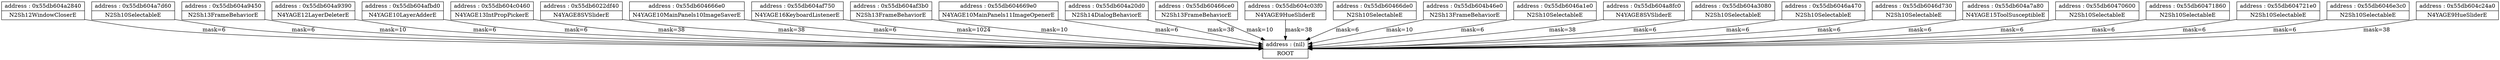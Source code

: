 digraph {
	node [shape=record]
	"node(nil)" [label = "{address : (nil) | ROOT}"];

	"node0x55db604a2840" -> "node(nil)" [color=black, label="mask=6"];
	"node0x55db604a7d60" -> "node(nil)" [color=black, label="mask=6"];
	"node0x55db604a9450" -> "node(nil)" [color=black, label="mask=10"];
	"node0x55db604a9390" -> "node(nil)" [color=black, label="mask=6"];
	"node0x55db604afbd0" -> "node(nil)" [color=black, label="mask=6"];
	"node0x55db604c0460" -> "node(nil)" [color=black, label="mask=38"];
	"node0x55db6022df40" -> "node(nil)" [color=black, label="mask=38"];
	"node0x55db604666e0" -> "node(nil)" [color=black, label="mask=6"];
	"node0x55db604af750" -> "node(nil)" [color=black, label="mask=1024"];
	"node0x55db604af3b0" -> "node(nil)" [color=black, label="mask=10"];
	"node0x55db604669e0" -> "node(nil)" [color=black, label="mask=6"];
	"node0x55db604a20d0" -> "node(nil)" [color=black, label="mask=38"];
	"node0x55db60466ce0" -> "node(nil)" [color=black, label="mask=10"];
	"node0x55db604c03f0" -> "node(nil)" [color=black, label="mask=38"];
	"node0x55db60466de0" -> "node(nil)" [color=black, label="mask=6"];
	"node0x55db604b46e0" -> "node(nil)" [color=black, label="mask=10"];
	"node0x55db6046a1e0" -> "node(nil)" [color=black, label="mask=6"];
	"node0x55db604a8fc0" -> "node(nil)" [color=black, label="mask=38"];
	"node0x55db604a3080" -> "node(nil)" [color=black, label="mask=6"];
	"node0x55db6046a470" -> "node(nil)" [color=black, label="mask=6"];
	"node0x55db6046d730" -> "node(nil)" [color=black, label="mask=6"];
	"node0x55db604a7a80" -> "node(nil)" [color=black, label="mask=6"];
	"node0x55db60470600" -> "node(nil)" [color=black, label="mask=6"];
	"node0x55db60471860" -> "node(nil)" [color=black, label="mask=6"];
	"node0x55db604721e0" -> "node(nil)" [color=black, label="mask=6"];
	"node0x55db6046e3c0" -> "node(nil)" [color=black, label="mask=6"];
	"node0x55db604c24a0" -> "node(nil)" [color=black, label="mask=38"];
	"node0x55db604a2840" [label = "{address : 0x55db604a2840 | N2Sh12WindowCloserE}"];

	"node0x55db604a7d60" [label = "{address : 0x55db604a7d60 | N2Sh10SelectableE}"];

	"node0x55db604a9450" [label = "{address : 0x55db604a9450 | N2Sh13FrameBehaviorE}"];

	"node0x55db604a9390" [label = "{address : 0x55db604a9390 | N4YAGE12LayerDeleterE}"];

	"node0x55db604afbd0" [label = "{address : 0x55db604afbd0 | N4YAGE10LayerAdderE}"];

	"node0x55db604c0460" [label = "{address : 0x55db604c0460 | N4YAGE13IntPropPickerE}"];

	"node0x55db6022df40" [label = "{address : 0x55db6022df40 | N4YAGE8SVSliderE}"];

	"node0x55db604666e0" [label = "{address : 0x55db604666e0 | N4YAGE10MainPanels10ImageSaverE}"];

	"node0x55db604af750" [label = "{address : 0x55db604af750 | N4YAGE16KeyboardListenerE}"];

	"node0x55db604af3b0" [label = "{address : 0x55db604af3b0 | N2Sh13FrameBehaviorE}"];

	"node0x55db604669e0" [label = "{address : 0x55db604669e0 | N4YAGE10MainPanels11ImageOpenerE}"];

	"node0x55db604a20d0" [label = "{address : 0x55db604a20d0 | N2Sh14DialogBehaviorE}"];

	"node0x55db60466ce0" [label = "{address : 0x55db60466ce0 | N2Sh13FrameBehaviorE}"];

	"node0x55db604c03f0" [label = "{address : 0x55db604c03f0 | N4YAGE9HueSliderE}"];

	"node0x55db60466de0" [label = "{address : 0x55db60466de0 | N2Sh10SelectableE}"];

	"node0x55db604b46e0" [label = "{address : 0x55db604b46e0 | N2Sh13FrameBehaviorE}"];

	"node0x55db6046a1e0" [label = "{address : 0x55db6046a1e0 | N2Sh10SelectableE}"];

	"node0x55db604a8fc0" [label = "{address : 0x55db604a8fc0 | N4YAGE8SVSliderE}"];

	"node0x55db604a3080" [label = "{address : 0x55db604a3080 | N2Sh10SelectableE}"];

	"node0x55db6046a470" [label = "{address : 0x55db6046a470 | N2Sh10SelectableE}"];

	"node0x55db6046d730" [label = "{address : 0x55db6046d730 | N2Sh10SelectableE}"];

	"node0x55db604a7a80" [label = "{address : 0x55db604a7a80 | N4YAGE15ToolSusceptibleE}"];

	"node0x55db60470600" [label = "{address : 0x55db60470600 | N2Sh10SelectableE}"];

	"node0x55db60471860" [label = "{address : 0x55db60471860 | N2Sh10SelectableE}"];

	"node0x55db604721e0" [label = "{address : 0x55db604721e0 | N2Sh10SelectableE}"];

	"node0x55db6046e3c0" [label = "{address : 0x55db6046e3c0 | N2Sh10SelectableE}"];

	"node0x55db604c24a0" [label = "{address : 0x55db604c24a0 | N4YAGE9HueSliderE}"];

}
